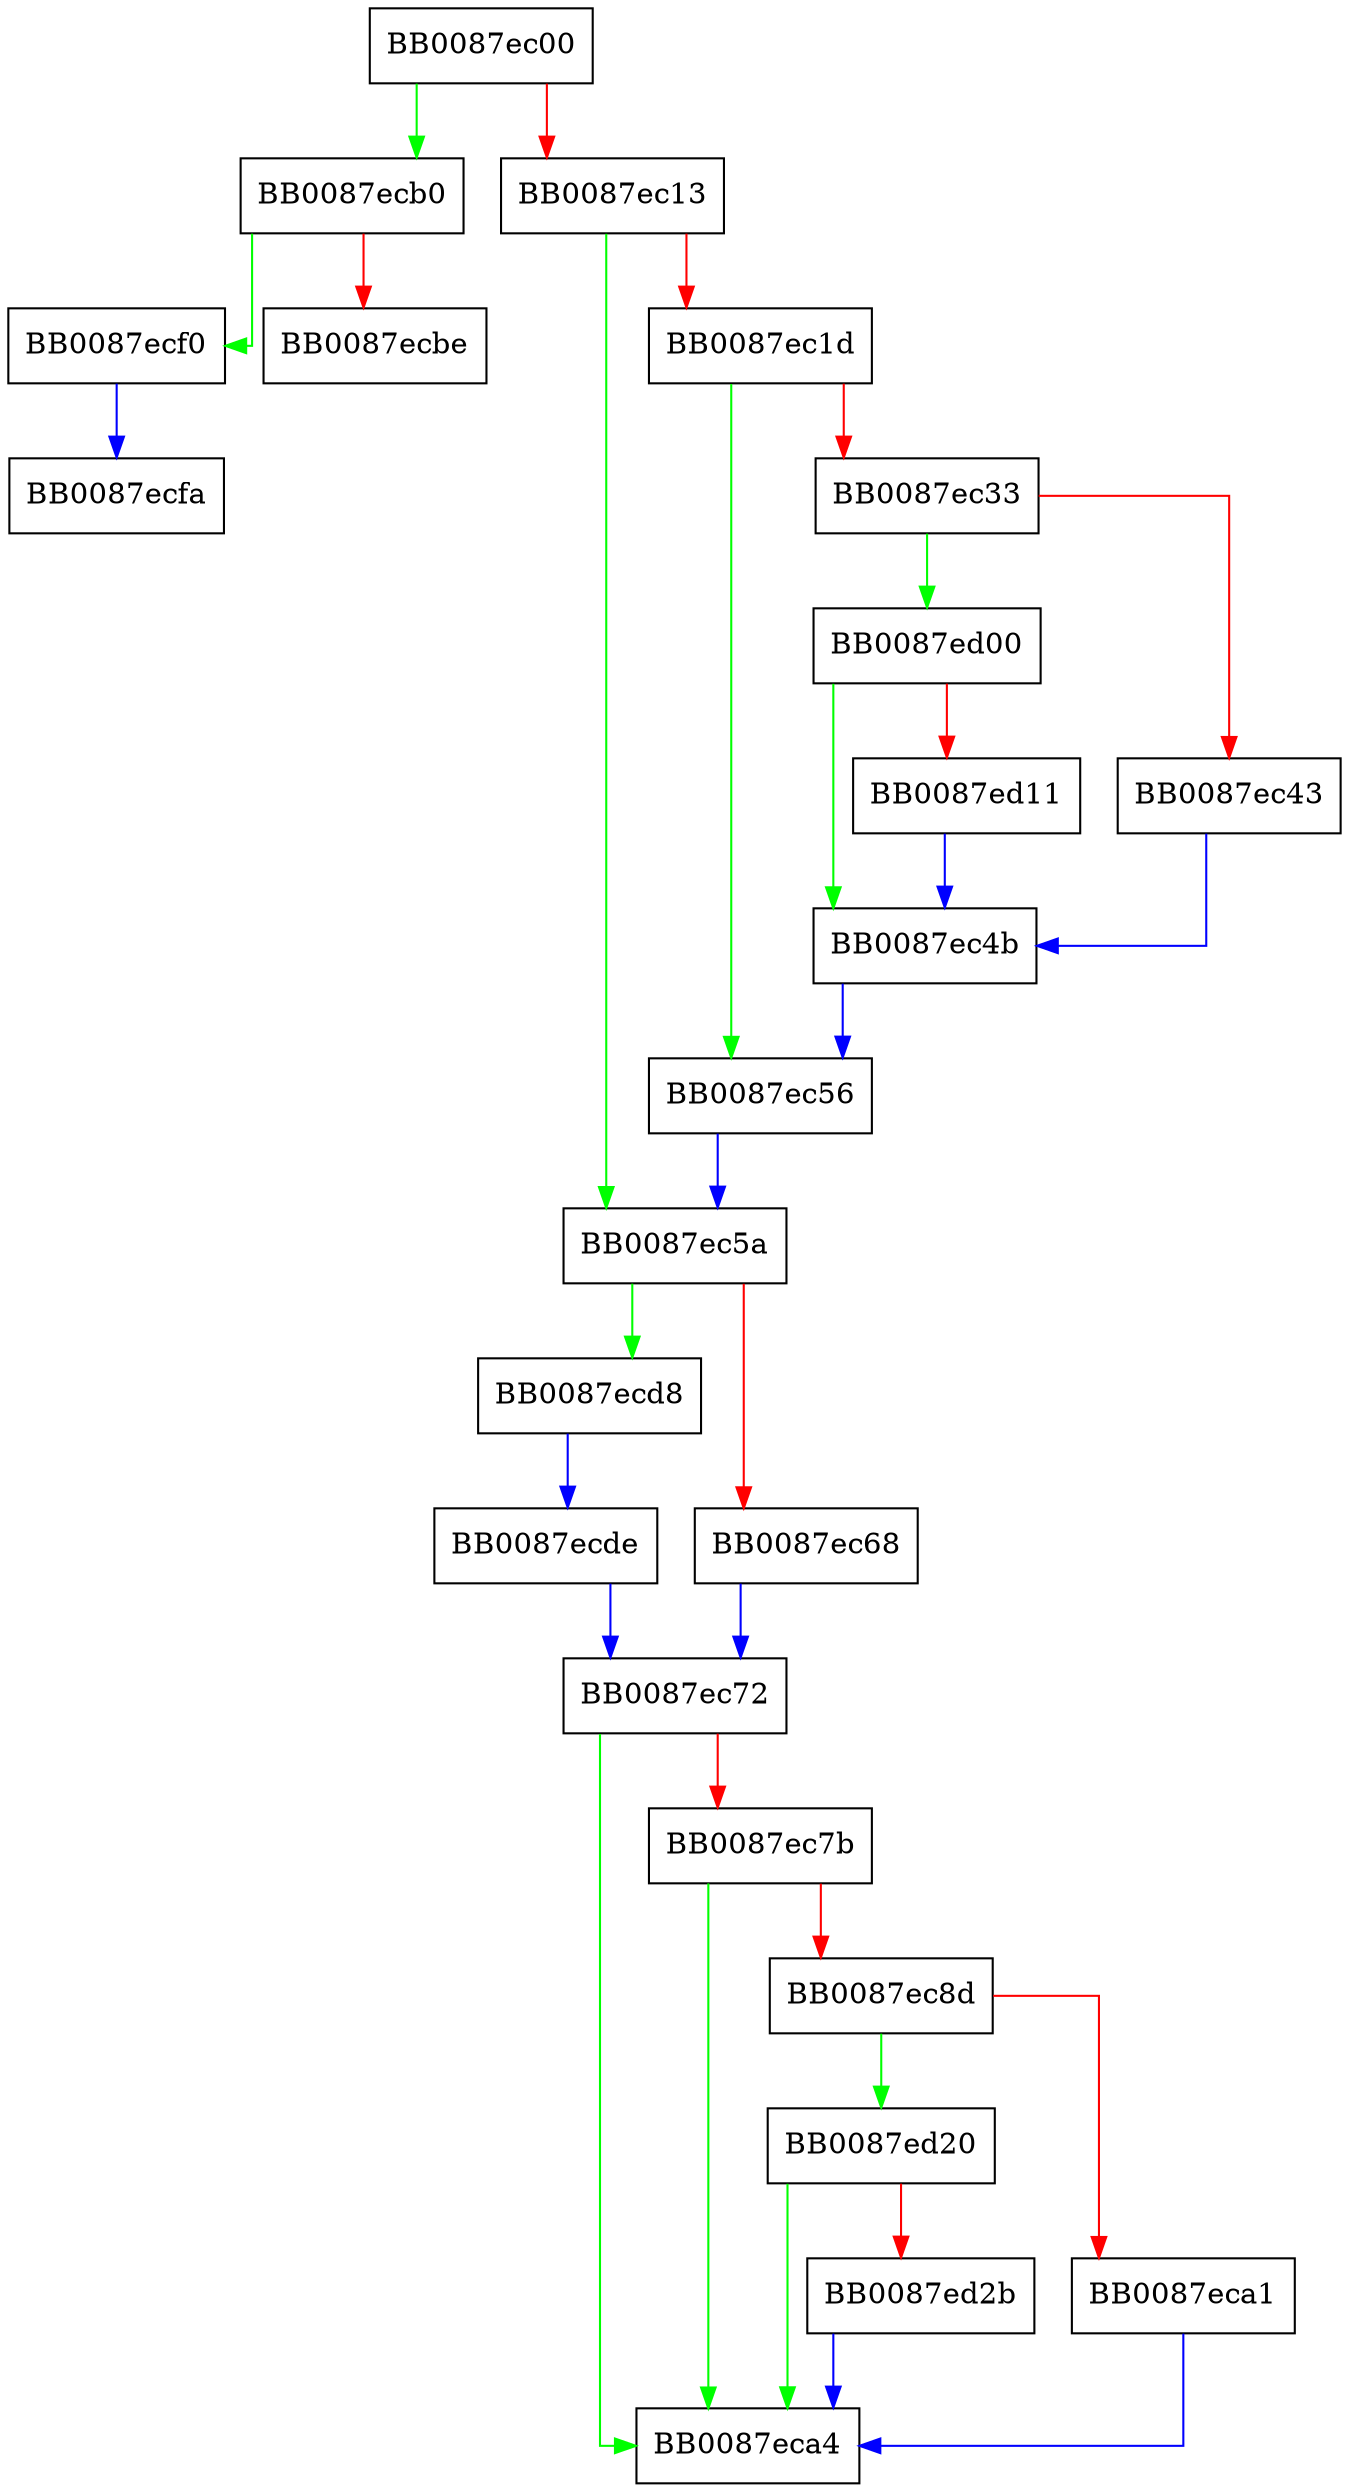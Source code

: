 digraph fputc {
  node [shape="box"];
  graph [splines=ortho];
  BB0087ec00 -> BB0087ecb0 [color="green"];
  BB0087ec00 -> BB0087ec13 [color="red"];
  BB0087ec13 -> BB0087ec5a [color="green"];
  BB0087ec13 -> BB0087ec1d [color="red"];
  BB0087ec1d -> BB0087ec56 [color="green"];
  BB0087ec1d -> BB0087ec33 [color="red"];
  BB0087ec33 -> BB0087ed00 [color="green"];
  BB0087ec33 -> BB0087ec43 [color="red"];
  BB0087ec43 -> BB0087ec4b [color="blue"];
  BB0087ec4b -> BB0087ec56 [color="blue"];
  BB0087ec56 -> BB0087ec5a [color="blue"];
  BB0087ec5a -> BB0087ecd8 [color="green"];
  BB0087ec5a -> BB0087ec68 [color="red"];
  BB0087ec68 -> BB0087ec72 [color="blue"];
  BB0087ec72 -> BB0087eca4 [color="green"];
  BB0087ec72 -> BB0087ec7b [color="red"];
  BB0087ec7b -> BB0087eca4 [color="green"];
  BB0087ec7b -> BB0087ec8d [color="red"];
  BB0087ec8d -> BB0087ed20 [color="green"];
  BB0087ec8d -> BB0087eca1 [color="red"];
  BB0087eca1 -> BB0087eca4 [color="blue"];
  BB0087ecb0 -> BB0087ecf0 [color="green"];
  BB0087ecb0 -> BB0087ecbe [color="red"];
  BB0087ecd8 -> BB0087ecde [color="blue"];
  BB0087ecde -> BB0087ec72 [color="blue"];
  BB0087ecf0 -> BB0087ecfa [color="blue"];
  BB0087ed00 -> BB0087ec4b [color="green"];
  BB0087ed00 -> BB0087ed11 [color="red"];
  BB0087ed11 -> BB0087ec4b [color="blue"];
  BB0087ed20 -> BB0087eca4 [color="green"];
  BB0087ed20 -> BB0087ed2b [color="red"];
  BB0087ed2b -> BB0087eca4 [color="blue"];
}